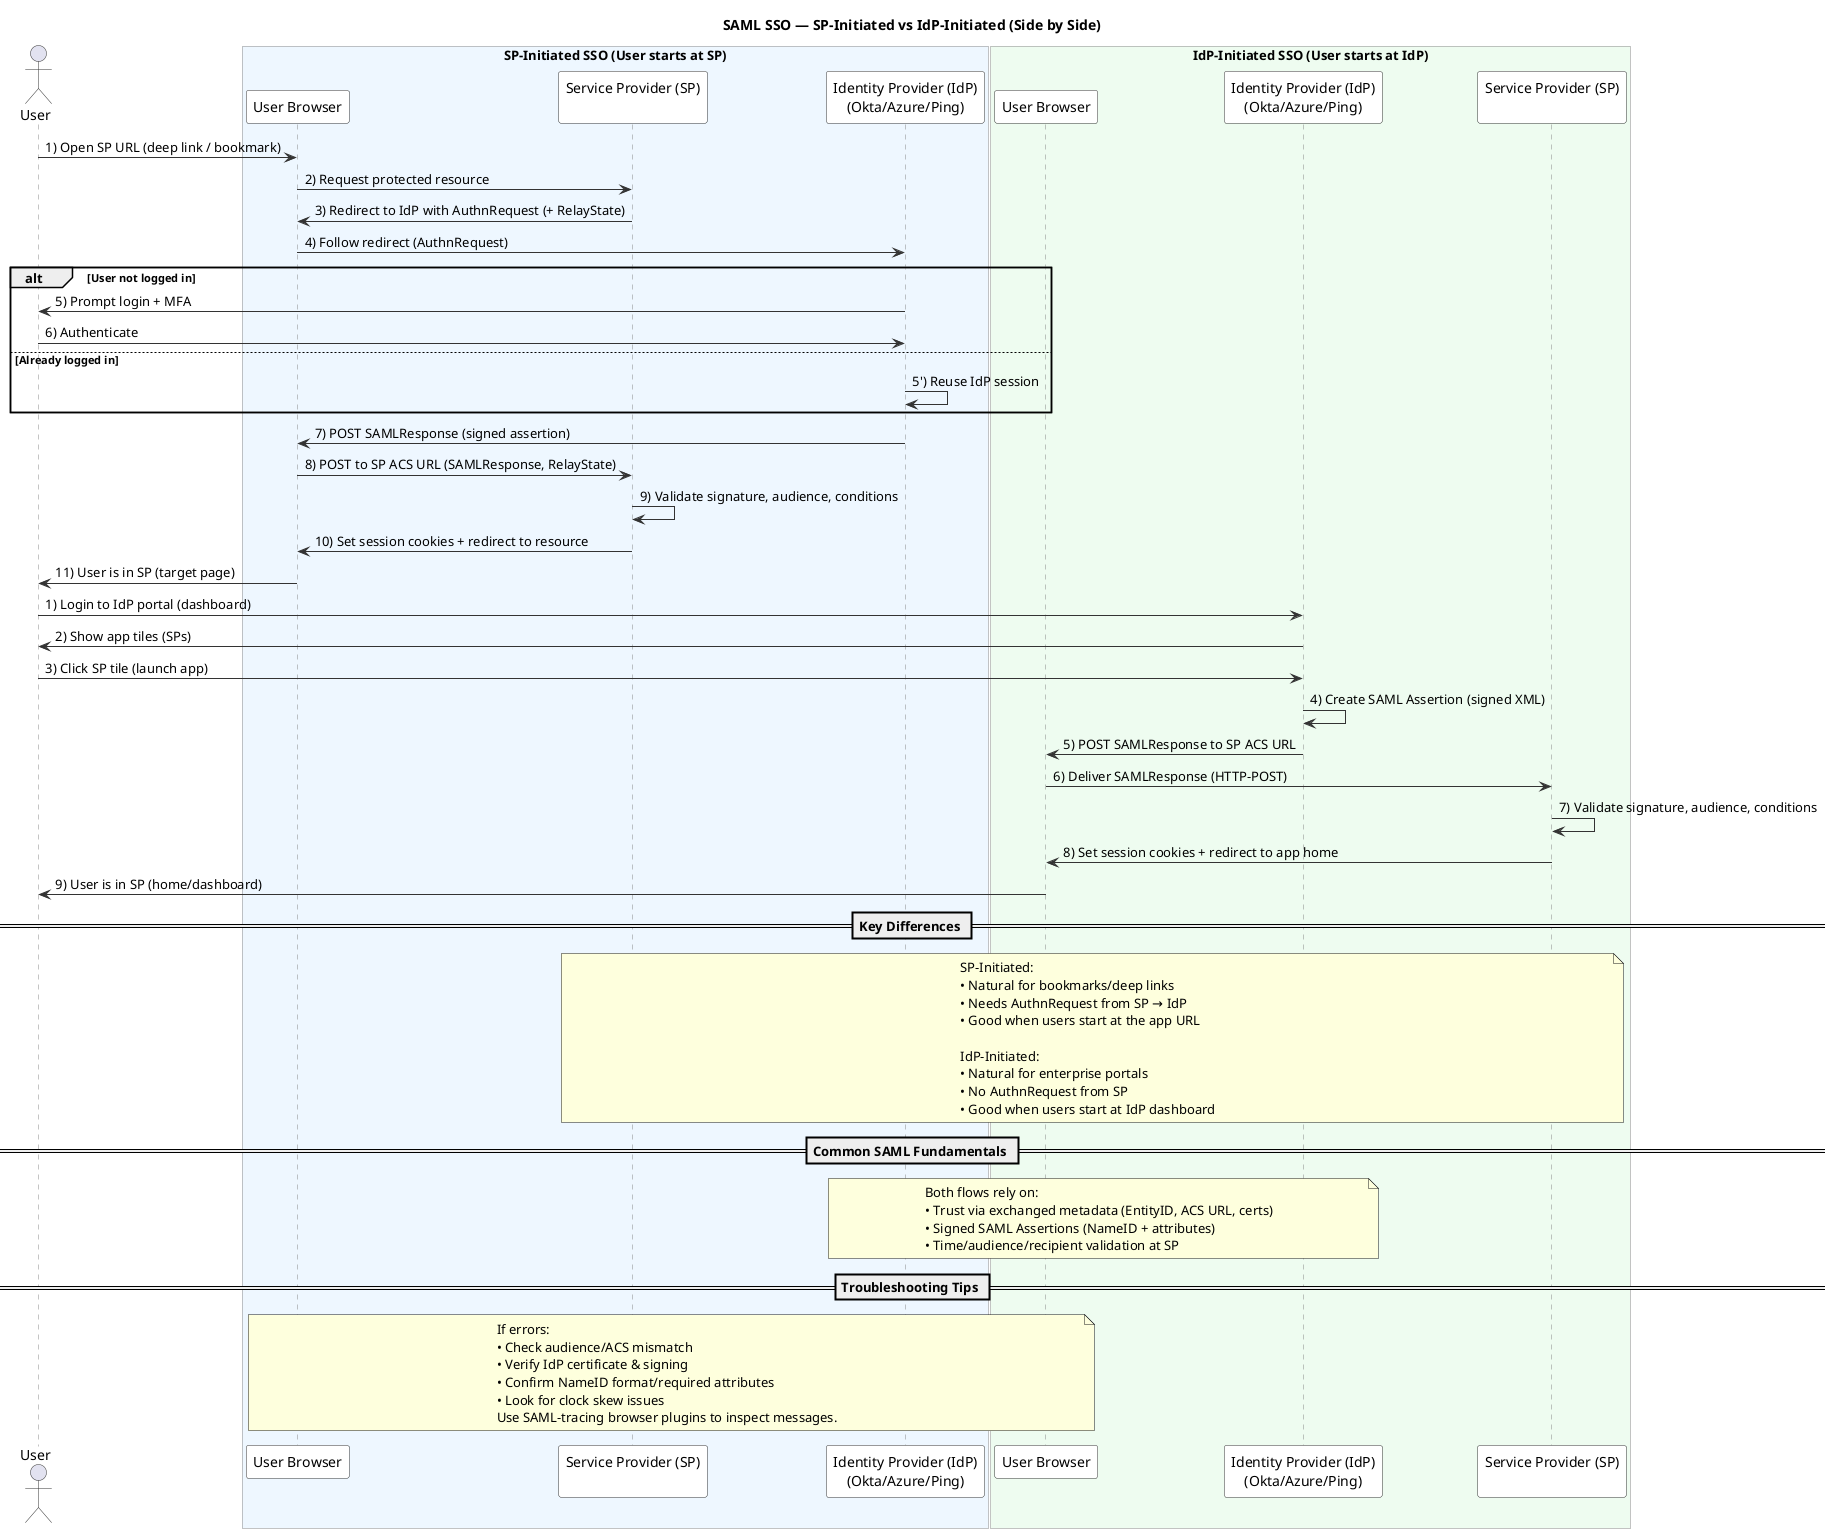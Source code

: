 @startuml
title SAML SSO — SP-Initiated vs IdP-Initiated (Side by Side)

skinparam sequence {
  ArrowColor #333
  ActorBorderColor #333
  ParticipantBorderColor #333
  LifeLineBorderColor #888
  LifeLineBackgroundColor #f7f7f7
  ParticipantBackgroundColor #ffffff
  BoxBorderColor #888
  BoxBackgroundColor #f9f9ff
  NoteBackgroundColor #ffffe0
  NoteFontColor #333
}

actor User

' ===================== SP-Initiated =====================
box "SP-Initiated SSO (User starts at SP)" #eef7ff
  participant "User Browser" as B1
  participant "Service Provider (SP)\n" as SP
  participant "Identity Provider (IdP)\n(Okta/Azure/Ping)" as IdP

  User -> B1 : 1) Open SP URL (deep link / bookmark)
  B1 -> SP : 2) Request protected resource
  SP -> B1 : 3) Redirect to IdP with AuthnRequest (+ RelayState)
  B1 -> IdP : 4) Follow redirect (AuthnRequest)

  alt User not logged in
    IdP -> User : 5) Prompt login + MFA
    User -> IdP : 6) Authenticate
  else Already logged in
    IdP -> IdP : 5') Reuse IdP session
  end

  IdP -> B1 : 7) POST SAMLResponse (signed assertion)
  B1 -> SP : 8) POST to SP ACS URL (SAMLResponse, RelayState)
  SP -> SP : 9) Validate signature, audience, conditions
  SP -> B1 : 10) Set session cookies + redirect to resource
  B1 -> User : 11) User is in SP (target page)
end box

' ===================== IdP-Initiated =====================
box "IdP-Initiated SSO (User starts at IdP)" #eefcf0
  participant "User Browser" as B2
  participant "Identity Provider (IdP)\n(Okta/Azure/Ping)" as IdP2
  participant "Service Provider (SP)\n" as SP2

  User -> IdP2 : 1) Login to IdP portal (dashboard)
  IdP2 -> User : 2) Show app tiles (SPs)
  User -> IdP2 : 3) Click SP tile (launch app)

  IdP2 -> IdP2 : 4) Create SAML Assertion (signed XML)
  IdP2 -> B2 : 5) POST SAMLResponse to SP ACS URL
  B2 -> SP2 : 6) Deliver SAMLResponse (HTTP-POST)
  SP2 -> SP2 : 7) Validate signature, audience, conditions
  SP2 -> B2 : 8) Set session cookies + redirect to app home
  B2 -> User : 9) User is in SP (home/dashboard)
end box

' ===================== Notes & Differences =====================
== Key Differences ==
note over SP,SP2
SP-Initiated:
• Natural for bookmarks/deep links
• Needs AuthnRequest from SP → IdP
• Good when users start at the app URL

IdP-Initiated:
• Natural for enterprise portals
• No AuthnRequest from SP
• Good when users start at IdP dashboard
end note

== Common SAML Fundamentals ==
note over IdP,IdP2
Both flows rely on:
• Trust via exchanged metadata (EntityID, ACS URL, certs)
• Signed SAML Assertions (NameID + attributes)
• Time/audience/recipient validation at SP
end note

== Troubleshooting Tips ==
note over B1,B2
If errors:
• Check audience/ACS mismatch
• Verify IdP certificate & signing
• Confirm NameID format/required attributes
• Look for clock skew issues
Use SAML-tracing browser plugins to inspect messages.
end note
@enduml
